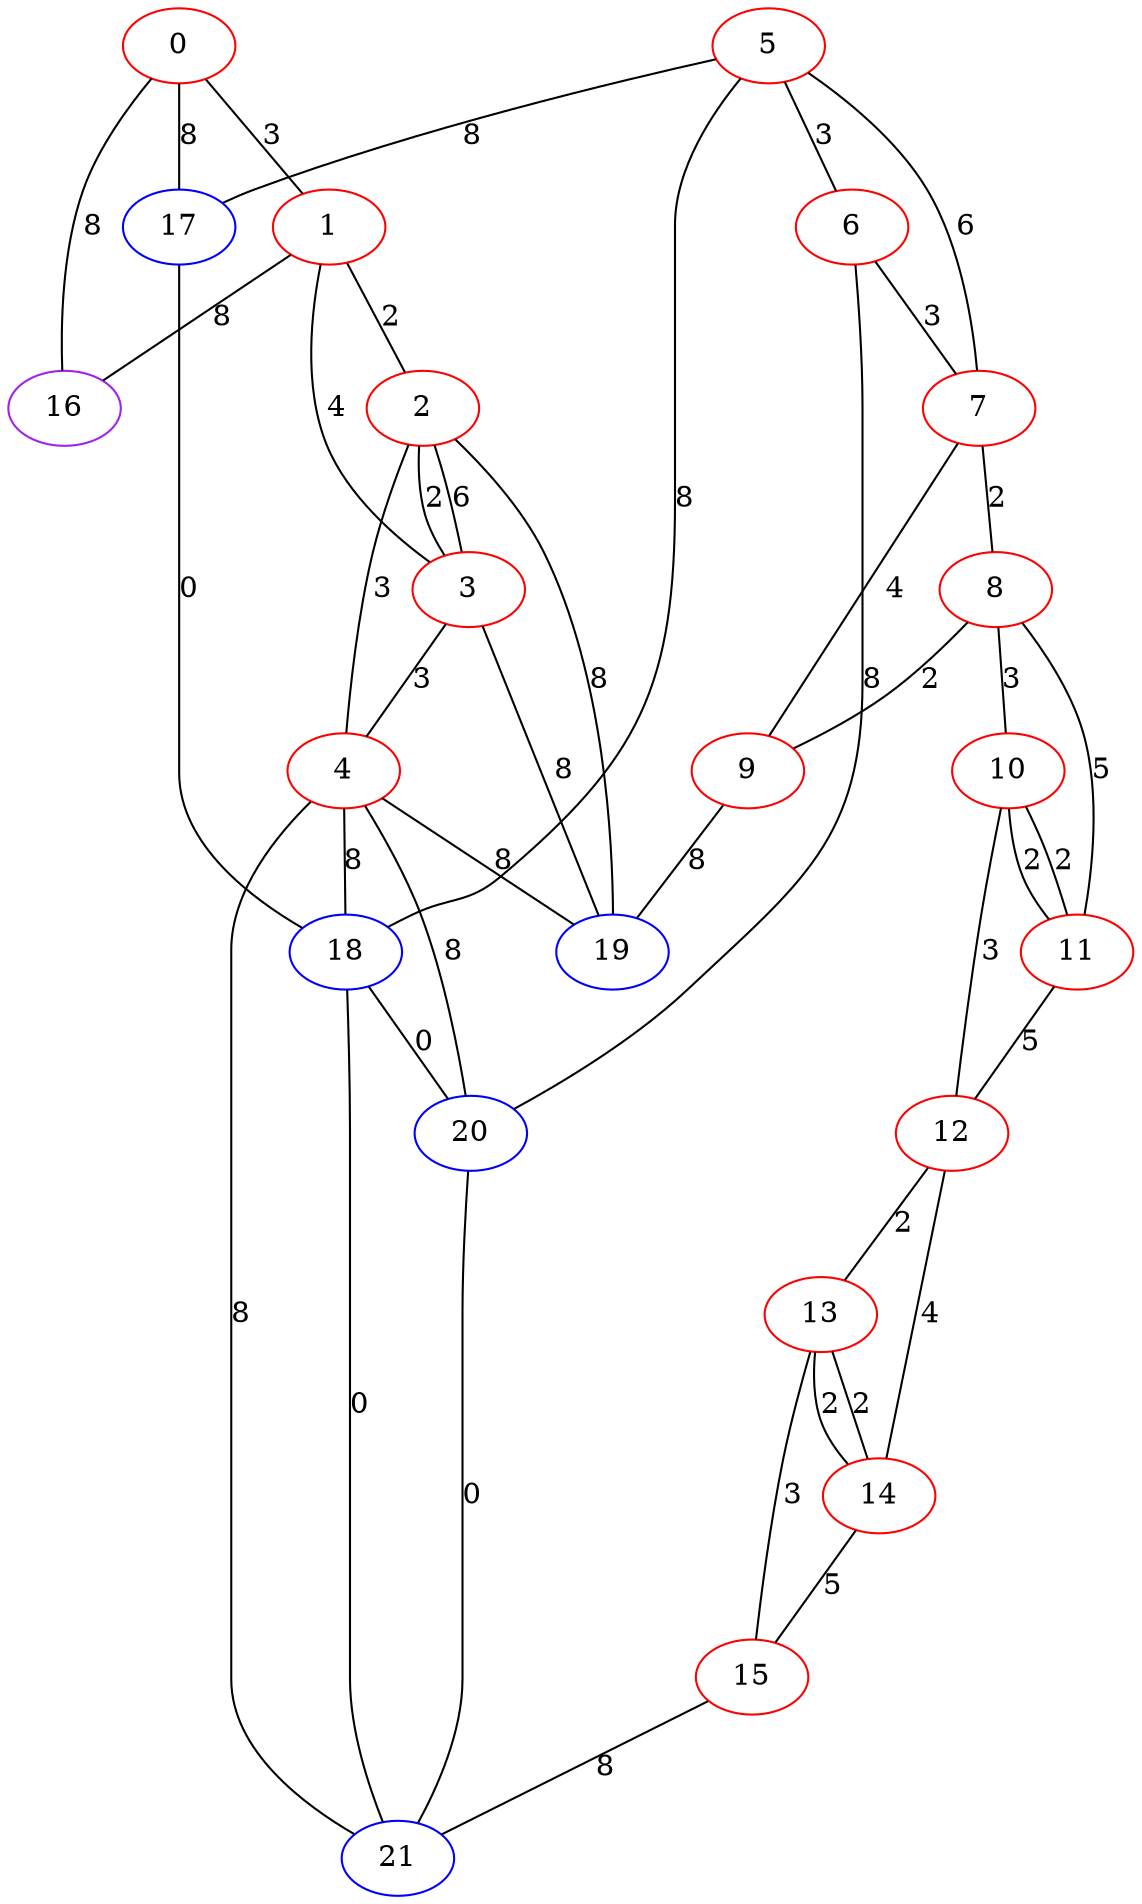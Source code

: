 graph "" {
0 [color=red, weight=1];
1 [color=red, weight=1];
2 [color=red, weight=1];
3 [color=red, weight=1];
4 [color=red, weight=1];
5 [color=red, weight=1];
6 [color=red, weight=1];
7 [color=red, weight=1];
8 [color=red, weight=1];
9 [color=red, weight=1];
10 [color=red, weight=1];
11 [color=red, weight=1];
12 [color=red, weight=1];
13 [color=red, weight=1];
14 [color=red, weight=1];
15 [color=red, weight=1];
16 [color=purple, weight=4];
17 [color=blue, weight=3];
18 [color=blue, weight=3];
19 [color=blue, weight=3];
20 [color=blue, weight=3];
21 [color=blue, weight=3];
0 -- 16  [key=0, label=8];
0 -- 1  [key=0, label=3];
0 -- 17  [key=0, label=8];
1 -- 16  [key=0, label=8];
1 -- 2  [key=0, label=2];
1 -- 3  [key=0, label=4];
2 -- 19  [key=0, label=8];
2 -- 3  [key=0, label=2];
2 -- 3  [key=1, label=6];
2 -- 4  [key=0, label=3];
3 -- 19  [key=0, label=8];
3 -- 4  [key=0, label=3];
4 -- 18  [key=0, label=8];
4 -- 19  [key=0, label=8];
4 -- 20  [key=0, label=8];
4 -- 21  [key=0, label=8];
5 -- 17  [key=0, label=8];
5 -- 18  [key=0, label=8];
5 -- 6  [key=0, label=3];
5 -- 7  [key=0, label=6];
6 -- 20  [key=0, label=8];
6 -- 7  [key=0, label=3];
7 -- 8  [key=0, label=2];
7 -- 9  [key=0, label=4];
8 -- 9  [key=0, label=2];
8 -- 10  [key=0, label=3];
8 -- 11  [key=0, label=5];
9 -- 19  [key=0, label=8];
10 -- 11  [key=0, label=2];
10 -- 11  [key=1, label=2];
10 -- 12  [key=0, label=3];
11 -- 12  [key=0, label=5];
12 -- 13  [key=0, label=2];
12 -- 14  [key=0, label=4];
13 -- 14  [key=0, label=2];
13 -- 14  [key=1, label=2];
13 -- 15  [key=0, label=3];
14 -- 15  [key=0, label=5];
15 -- 21  [key=0, label=8];
17 -- 18  [key=0, label=0];
18 -- 20  [key=0, label=0];
18 -- 21  [key=0, label=0];
20 -- 21  [key=0, label=0];
}
